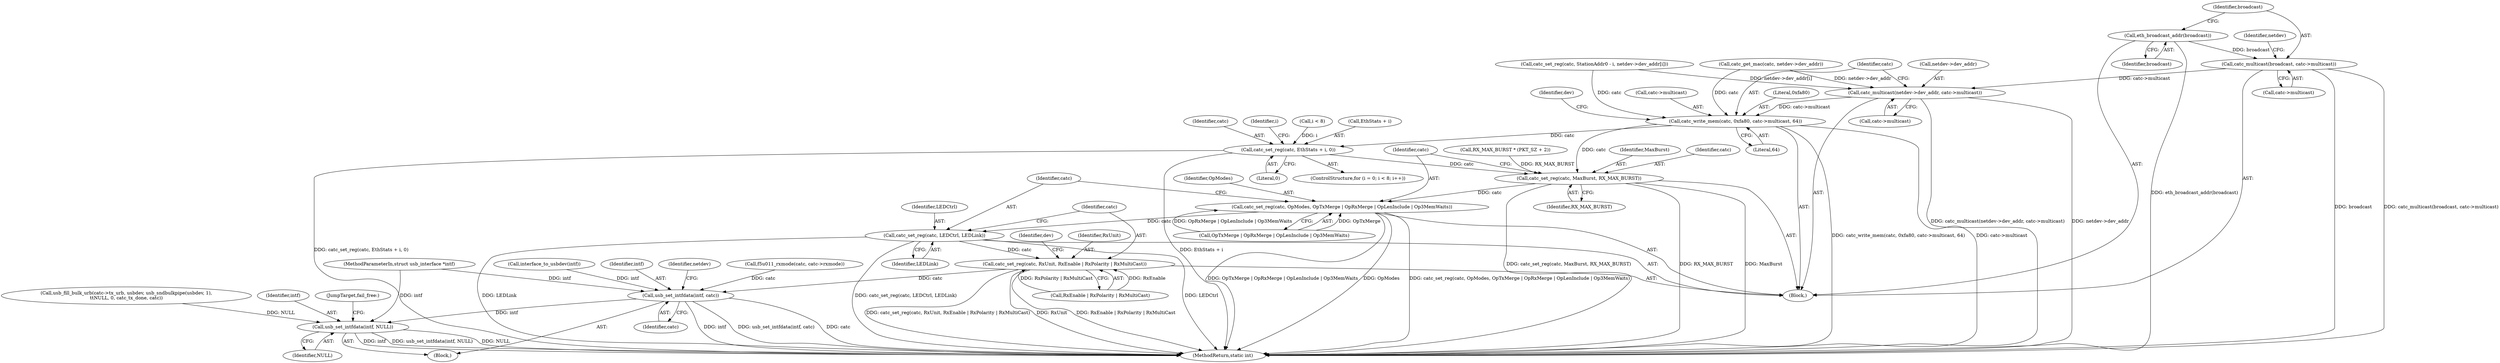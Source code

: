digraph "0_linux_2d6a0e9de03ee658a9adc3bfb2f0ca55dff1e478@pointer" {
"1000505" [label="(Call,catc_multicast(broadcast, catc->multicast))"];
"1000503" [label="(Call,eth_broadcast_addr(broadcast))"];
"1000510" [label="(Call,catc_multicast(netdev->dev_addr, catc->multicast))"];
"1000517" [label="(Call,catc_write_mem(catc, 0xfa80, catc->multicast, 64))"];
"1000536" [label="(Call,catc_set_reg(catc, EthStats + i, 0))"];
"1000550" [label="(Call,catc_set_reg(catc, MaxBurst, RX_MAX_BURST))"];
"1000554" [label="(Call,catc_set_reg(catc, OpModes, OpTxMerge | OpRxMerge | OpLenInclude | Op3MemWaits))"];
"1000564" [label="(Call,catc_set_reg(catc, LEDCtrl, LEDLink))"];
"1000568" [label="(Call,catc_set_reg(catc, RxUnit, RxEnable | RxPolarity | RxMultiCast))"];
"1000617" [label="(Call,usb_set_intfdata(intf, catc))"];
"1000636" [label="(Call,usb_set_intfdata(intf, NULL))"];
"1000570" [label="(Identifier,RxUnit)"];
"1000554" [label="(Call,catc_set_reg(catc, OpModes, OpTxMerge | OpRxMerge | OpLenInclude | Op3MemWaits))"];
"1000490" [label="(Call,catc_set_reg(catc, StationAddr0 - i, netdev->dev_addr[i]))"];
"1000102" [label="(MethodParameterIn,struct usb_interface *intf)"];
"1000618" [label="(Identifier,intf)"];
"1000504" [label="(Identifier,broadcast)"];
"1000536" [label="(Call,catc_set_reg(catc, EthStats + i, 0))"];
"1000638" [label="(Identifier,NULL)"];
"1000324" [label="(Call,RX_MAX_BURST * (PKT_SZ + 2))"];
"1000621" [label="(Identifier,netdev)"];
"1000519" [label="(Literal,0xfa80)"];
"1000567" [label="(Identifier,LEDLink)"];
"1000550" [label="(Call,catc_set_reg(catc, MaxBurst, RX_MAX_BURST))"];
"1000525" [label="(Identifier,dev)"];
"1000518" [label="(Identifier,catc)"];
"1000660" [label="(MethodReturn,static int)"];
"1000555" [label="(Identifier,catc)"];
"1000609" [label="(Call,f5u011_rxmode(catc, catc->rxmode))"];
"1000552" [label="(Identifier,MaxBurst)"];
"1000564" [label="(Call,catc_set_reg(catc, LEDCtrl, LEDLink))"];
"1000506" [label="(Identifier,broadcast)"];
"1000342" [label="(Call,usb_fill_bulk_urb(catc->tx_urb, usbdev, usb_sndbulkpipe(usbdev, 1),\n\t\tNULL, 0, catc_tx_done, catc))"];
"1000541" [label="(Literal,0)"];
"1000537" [label="(Identifier,catc)"];
"1000551" [label="(Identifier,catc)"];
"1000617" [label="(Call,usb_set_intfdata(intf, catc))"];
"1000510" [label="(Call,catc_multicast(netdev->dev_addr, catc->multicast))"];
"1000512" [label="(Identifier,netdev)"];
"1000571" [label="(Call,RxEnable | RxPolarity | RxMultiCast)"];
"1000566" [label="(Identifier,LEDCtrl)"];
"1000388" [label="(Block,)"];
"1000535" [label="(Identifier,i)"];
"1000557" [label="(Call,OpTxMerge | OpRxMerge | OpLenInclude | Op3MemWaits)"];
"1000507" [label="(Call,catc->multicast)"];
"1000531" [label="(Call,i < 8)"];
"1000553" [label="(Identifier,RX_MAX_BURST)"];
"1000115" [label="(Call,interface_to_usbdev(intf))"];
"1000523" [label="(Literal,64)"];
"1000565" [label="(Identifier,catc)"];
"1000619" [label="(Identifier,catc)"];
"1000520" [label="(Call,catc->multicast)"];
"1000104" [label="(Block,)"];
"1000503" [label="(Call,eth_broadcast_addr(broadcast))"];
"1000637" [label="(Identifier,intf)"];
"1000639" [label="(JumpTarget,fail_free:)"];
"1000636" [label="(Call,usb_set_intfdata(intf, NULL))"];
"1000473" [label="(Call,catc_get_mac(catc, netdev->dev_addr))"];
"1000511" [label="(Call,netdev->dev_addr)"];
"1000517" [label="(Call,catc_write_mem(catc, 0xfa80, catc->multicast, 64))"];
"1000538" [label="(Call,EthStats + i)"];
"1000568" [label="(Call,catc_set_reg(catc, RxUnit, RxEnable | RxPolarity | RxMultiCast))"];
"1000527" [label="(ControlStructure,for (i = 0; i < 8; i++))"];
"1000615" [label="(Identifier,dev)"];
"1000505" [label="(Call,catc_multicast(broadcast, catc->multicast))"];
"1000556" [label="(Identifier,OpModes)"];
"1000514" [label="(Call,catc->multicast)"];
"1000569" [label="(Identifier,catc)"];
"1000505" -> "1000388"  [label="AST: "];
"1000505" -> "1000507"  [label="CFG: "];
"1000506" -> "1000505"  [label="AST: "];
"1000507" -> "1000505"  [label="AST: "];
"1000512" -> "1000505"  [label="CFG: "];
"1000505" -> "1000660"  [label="DDG: broadcast"];
"1000505" -> "1000660"  [label="DDG: catc_multicast(broadcast, catc->multicast)"];
"1000503" -> "1000505"  [label="DDG: broadcast"];
"1000505" -> "1000510"  [label="DDG: catc->multicast"];
"1000503" -> "1000388"  [label="AST: "];
"1000503" -> "1000504"  [label="CFG: "];
"1000504" -> "1000503"  [label="AST: "];
"1000506" -> "1000503"  [label="CFG: "];
"1000503" -> "1000660"  [label="DDG: eth_broadcast_addr(broadcast)"];
"1000510" -> "1000388"  [label="AST: "];
"1000510" -> "1000514"  [label="CFG: "];
"1000511" -> "1000510"  [label="AST: "];
"1000514" -> "1000510"  [label="AST: "];
"1000518" -> "1000510"  [label="CFG: "];
"1000510" -> "1000660"  [label="DDG: netdev->dev_addr"];
"1000510" -> "1000660"  [label="DDG: catc_multicast(netdev->dev_addr, catc->multicast)"];
"1000490" -> "1000510"  [label="DDG: netdev->dev_addr[i]"];
"1000473" -> "1000510"  [label="DDG: netdev->dev_addr"];
"1000510" -> "1000517"  [label="DDG: catc->multicast"];
"1000517" -> "1000388"  [label="AST: "];
"1000517" -> "1000523"  [label="CFG: "];
"1000518" -> "1000517"  [label="AST: "];
"1000519" -> "1000517"  [label="AST: "];
"1000520" -> "1000517"  [label="AST: "];
"1000523" -> "1000517"  [label="AST: "];
"1000525" -> "1000517"  [label="CFG: "];
"1000517" -> "1000660"  [label="DDG: catc->multicast"];
"1000517" -> "1000660"  [label="DDG: catc_write_mem(catc, 0xfa80, catc->multicast, 64)"];
"1000473" -> "1000517"  [label="DDG: catc"];
"1000490" -> "1000517"  [label="DDG: catc"];
"1000517" -> "1000536"  [label="DDG: catc"];
"1000517" -> "1000550"  [label="DDG: catc"];
"1000536" -> "1000527"  [label="AST: "];
"1000536" -> "1000541"  [label="CFG: "];
"1000537" -> "1000536"  [label="AST: "];
"1000538" -> "1000536"  [label="AST: "];
"1000541" -> "1000536"  [label="AST: "];
"1000535" -> "1000536"  [label="CFG: "];
"1000536" -> "1000660"  [label="DDG: catc_set_reg(catc, EthStats + i, 0)"];
"1000536" -> "1000660"  [label="DDG: EthStats + i"];
"1000531" -> "1000536"  [label="DDG: i"];
"1000536" -> "1000550"  [label="DDG: catc"];
"1000550" -> "1000388"  [label="AST: "];
"1000550" -> "1000553"  [label="CFG: "];
"1000551" -> "1000550"  [label="AST: "];
"1000552" -> "1000550"  [label="AST: "];
"1000553" -> "1000550"  [label="AST: "];
"1000555" -> "1000550"  [label="CFG: "];
"1000550" -> "1000660"  [label="DDG: catc_set_reg(catc, MaxBurst, RX_MAX_BURST)"];
"1000550" -> "1000660"  [label="DDG: RX_MAX_BURST"];
"1000550" -> "1000660"  [label="DDG: MaxBurst"];
"1000324" -> "1000550"  [label="DDG: RX_MAX_BURST"];
"1000550" -> "1000554"  [label="DDG: catc"];
"1000554" -> "1000388"  [label="AST: "];
"1000554" -> "1000557"  [label="CFG: "];
"1000555" -> "1000554"  [label="AST: "];
"1000556" -> "1000554"  [label="AST: "];
"1000557" -> "1000554"  [label="AST: "];
"1000565" -> "1000554"  [label="CFG: "];
"1000554" -> "1000660"  [label="DDG: catc_set_reg(catc, OpModes, OpTxMerge | OpRxMerge | OpLenInclude | Op3MemWaits)"];
"1000554" -> "1000660"  [label="DDG: OpTxMerge | OpRxMerge | OpLenInclude | Op3MemWaits"];
"1000554" -> "1000660"  [label="DDG: OpModes"];
"1000557" -> "1000554"  [label="DDG: OpTxMerge"];
"1000557" -> "1000554"  [label="DDG: OpRxMerge | OpLenInclude | Op3MemWaits"];
"1000554" -> "1000564"  [label="DDG: catc"];
"1000564" -> "1000388"  [label="AST: "];
"1000564" -> "1000567"  [label="CFG: "];
"1000565" -> "1000564"  [label="AST: "];
"1000566" -> "1000564"  [label="AST: "];
"1000567" -> "1000564"  [label="AST: "];
"1000569" -> "1000564"  [label="CFG: "];
"1000564" -> "1000660"  [label="DDG: LEDCtrl"];
"1000564" -> "1000660"  [label="DDG: LEDLink"];
"1000564" -> "1000660"  [label="DDG: catc_set_reg(catc, LEDCtrl, LEDLink)"];
"1000564" -> "1000568"  [label="DDG: catc"];
"1000568" -> "1000388"  [label="AST: "];
"1000568" -> "1000571"  [label="CFG: "];
"1000569" -> "1000568"  [label="AST: "];
"1000570" -> "1000568"  [label="AST: "];
"1000571" -> "1000568"  [label="AST: "];
"1000615" -> "1000568"  [label="CFG: "];
"1000568" -> "1000660"  [label="DDG: RxEnable | RxPolarity | RxMultiCast"];
"1000568" -> "1000660"  [label="DDG: catc_set_reg(catc, RxUnit, RxEnable | RxPolarity | RxMultiCast)"];
"1000568" -> "1000660"  [label="DDG: RxUnit"];
"1000571" -> "1000568"  [label="DDG: RxEnable"];
"1000571" -> "1000568"  [label="DDG: RxPolarity | RxMultiCast"];
"1000568" -> "1000617"  [label="DDG: catc"];
"1000617" -> "1000104"  [label="AST: "];
"1000617" -> "1000619"  [label="CFG: "];
"1000618" -> "1000617"  [label="AST: "];
"1000619" -> "1000617"  [label="AST: "];
"1000621" -> "1000617"  [label="CFG: "];
"1000617" -> "1000660"  [label="DDG: intf"];
"1000617" -> "1000660"  [label="DDG: usb_set_intfdata(intf, catc)"];
"1000617" -> "1000660"  [label="DDG: catc"];
"1000115" -> "1000617"  [label="DDG: intf"];
"1000102" -> "1000617"  [label="DDG: intf"];
"1000609" -> "1000617"  [label="DDG: catc"];
"1000617" -> "1000636"  [label="DDG: intf"];
"1000636" -> "1000104"  [label="AST: "];
"1000636" -> "1000638"  [label="CFG: "];
"1000637" -> "1000636"  [label="AST: "];
"1000638" -> "1000636"  [label="AST: "];
"1000639" -> "1000636"  [label="CFG: "];
"1000636" -> "1000660"  [label="DDG: NULL"];
"1000636" -> "1000660"  [label="DDG: intf"];
"1000636" -> "1000660"  [label="DDG: usb_set_intfdata(intf, NULL)"];
"1000102" -> "1000636"  [label="DDG: intf"];
"1000342" -> "1000636"  [label="DDG: NULL"];
}
